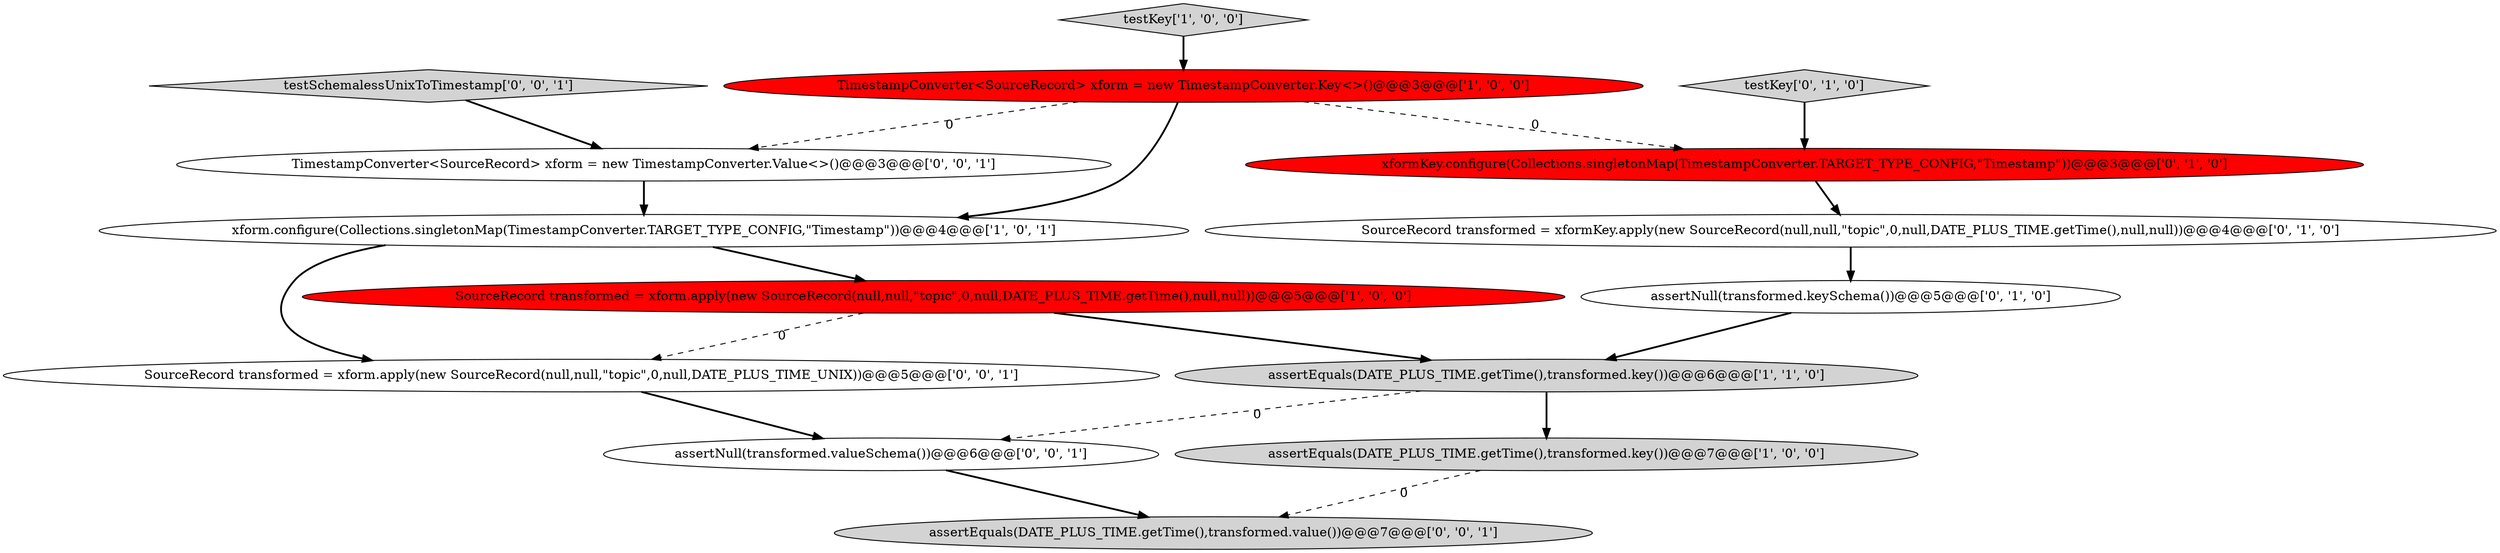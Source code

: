 digraph {
14 [style = filled, label = "testSchemalessUnixToTimestamp['0', '0', '1']", fillcolor = lightgray, shape = diamond image = "AAA0AAABBB3BBB"];
9 [style = filled, label = "SourceRecord transformed = xformKey.apply(new SourceRecord(null,null,\"topic\",0,null,DATE_PLUS_TIME.getTime(),null,null))@@@4@@@['0', '1', '0']", fillcolor = white, shape = ellipse image = "AAA0AAABBB2BBB"];
7 [style = filled, label = "testKey['0', '1', '0']", fillcolor = lightgray, shape = diamond image = "AAA0AAABBB2BBB"];
10 [style = filled, label = "assertNull(transformed.valueSchema())@@@6@@@['0', '0', '1']", fillcolor = white, shape = ellipse image = "AAA0AAABBB3BBB"];
2 [style = filled, label = "assertEquals(DATE_PLUS_TIME.getTime(),transformed.key())@@@7@@@['1', '0', '0']", fillcolor = lightgray, shape = ellipse image = "AAA0AAABBB1BBB"];
6 [style = filled, label = "assertNull(transformed.keySchema())@@@5@@@['0', '1', '0']", fillcolor = white, shape = ellipse image = "AAA0AAABBB2BBB"];
12 [style = filled, label = "assertEquals(DATE_PLUS_TIME.getTime(),transformed.value())@@@7@@@['0', '0', '1']", fillcolor = lightgray, shape = ellipse image = "AAA0AAABBB3BBB"];
13 [style = filled, label = "SourceRecord transformed = xform.apply(new SourceRecord(null,null,\"topic\",0,null,DATE_PLUS_TIME_UNIX))@@@5@@@['0', '0', '1']", fillcolor = white, shape = ellipse image = "AAA0AAABBB3BBB"];
11 [style = filled, label = "TimestampConverter<SourceRecord> xform = new TimestampConverter.Value<>()@@@3@@@['0', '0', '1']", fillcolor = white, shape = ellipse image = "AAA0AAABBB3BBB"];
4 [style = filled, label = "testKey['1', '0', '0']", fillcolor = lightgray, shape = diamond image = "AAA0AAABBB1BBB"];
0 [style = filled, label = "assertEquals(DATE_PLUS_TIME.getTime(),transformed.key())@@@6@@@['1', '1', '0']", fillcolor = lightgray, shape = ellipse image = "AAA0AAABBB1BBB"];
5 [style = filled, label = "TimestampConverter<SourceRecord> xform = new TimestampConverter.Key<>()@@@3@@@['1', '0', '0']", fillcolor = red, shape = ellipse image = "AAA1AAABBB1BBB"];
3 [style = filled, label = "SourceRecord transformed = xform.apply(new SourceRecord(null,null,\"topic\",0,null,DATE_PLUS_TIME.getTime(),null,null))@@@5@@@['1', '0', '0']", fillcolor = red, shape = ellipse image = "AAA1AAABBB1BBB"];
1 [style = filled, label = "xform.configure(Collections.singletonMap(TimestampConverter.TARGET_TYPE_CONFIG,\"Timestamp\"))@@@4@@@['1', '0', '1']", fillcolor = white, shape = ellipse image = "AAA0AAABBB1BBB"];
8 [style = filled, label = "xformKey.configure(Collections.singletonMap(TimestampConverter.TARGET_TYPE_CONFIG,\"Timestamp\"))@@@3@@@['0', '1', '0']", fillcolor = red, shape = ellipse image = "AAA1AAABBB2BBB"];
1->3 [style = bold, label=""];
5->8 [style = dashed, label="0"];
13->10 [style = bold, label=""];
5->1 [style = bold, label=""];
2->12 [style = dashed, label="0"];
6->0 [style = bold, label=""];
5->11 [style = dashed, label="0"];
7->8 [style = bold, label=""];
3->13 [style = dashed, label="0"];
11->1 [style = bold, label=""];
4->5 [style = bold, label=""];
1->13 [style = bold, label=""];
10->12 [style = bold, label=""];
14->11 [style = bold, label=""];
0->10 [style = dashed, label="0"];
3->0 [style = bold, label=""];
9->6 [style = bold, label=""];
0->2 [style = bold, label=""];
8->9 [style = bold, label=""];
}
